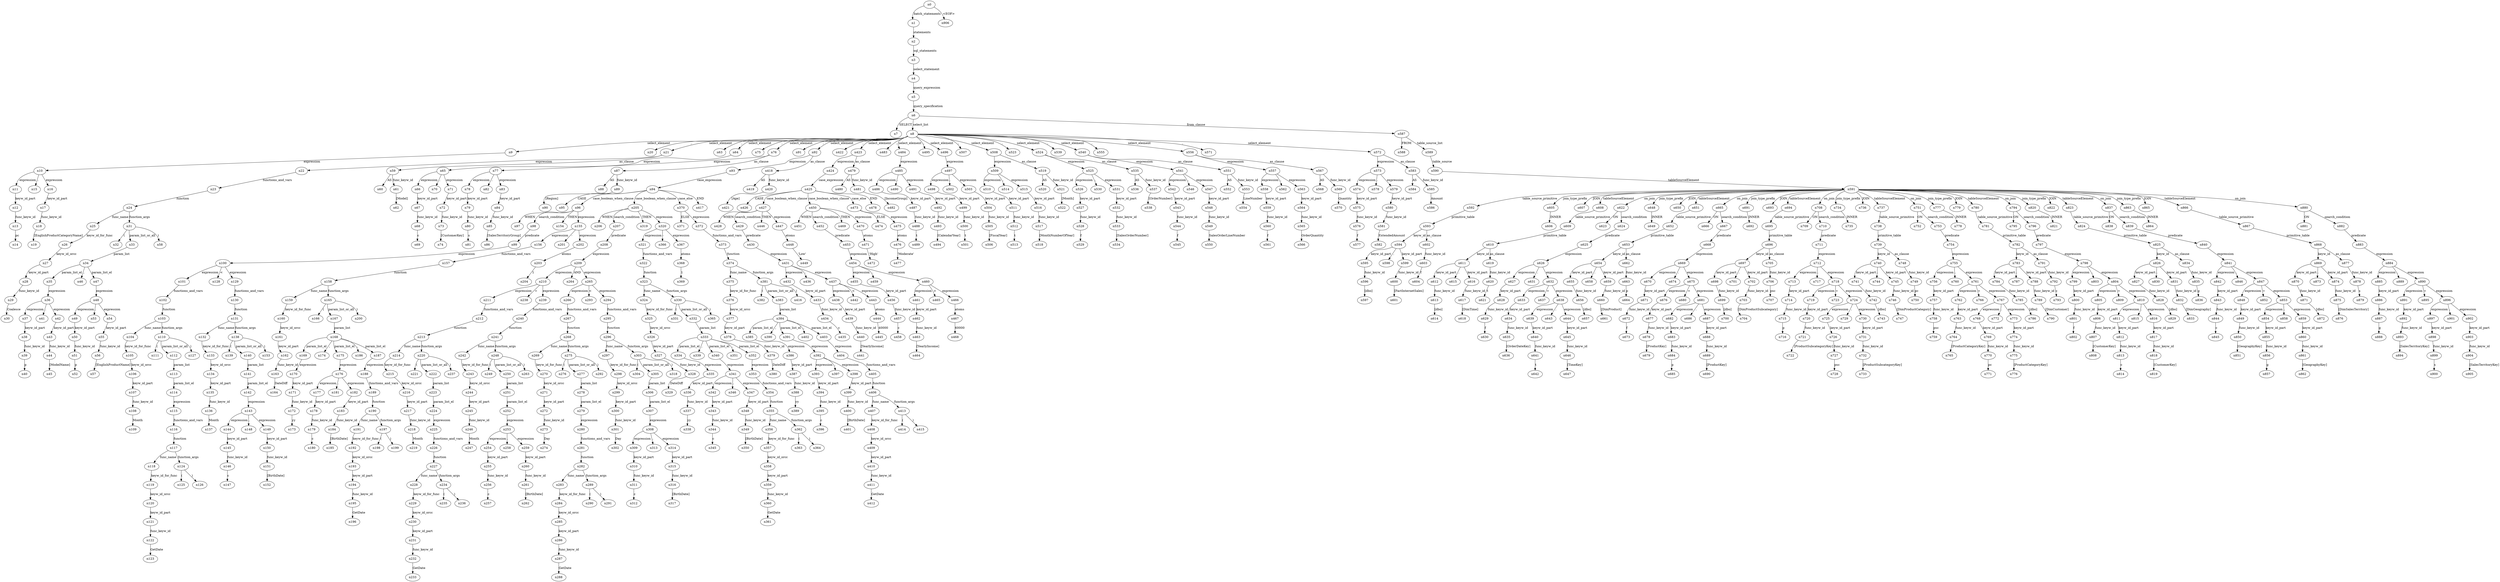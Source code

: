 digraph ParseTree {
  n0 -> n1 [label="batch_statements"];
  n1 -> n2 [label="statements"];
  n2 -> n3 [label="sql_statements"];
  n3 -> n4 [label="select_statement"];
  n4 -> n5 [label="query_expression"];
  n5 -> n6 [label="query_specification"];
  n6 -> n7 [label="SELECT"];
  n6 -> n8 [label="select_list"];
  n8 -> n9 [label="select_element"];
  n9 -> n10 [label="expression"];
  n10 -> n11 [label="expression"];
  n11 -> n12 [label="keyw_id_part"];
  n12 -> n13 [label="func_keyw_id"];
  n13 -> n14 [label="pc"];
  n10 -> n15 [label="."];
  n10 -> n16 [label="expression"];
  n16 -> n17 [label="keyw_id_part"];
  n17 -> n18 [label="func_keyw_id"];
  n18 -> n19 [label="[EnglishProductCategoryName]"];
  n8 -> n20 [label=","];
  n8 -> n21 [label="select_element"];
  n21 -> n22 [label="expression"];
  n22 -> n23 [label="functions_and_vars"];
  n23 -> n24 [label="function"];
  n24 -> n25 [label="func_name"];
  n25 -> n26 [label="keyw_id_for_func"];
  n26 -> n27 [label="keyw_id_orcc"];
  n27 -> n28 [label="keyw_id_part"];
  n28 -> n29 [label="func_keyw_id"];
  n29 -> n30 [label="Coalesce"];
  n24 -> n31 [label="function_args"];
  n31 -> n32 [label="("];
  n31 -> n33 [label="param_list_or_all"];
  n33 -> n34 [label="param_list"];
  n34 -> n35 [label="param_list_el"];
  n35 -> n36 [label="expression"];
  n36 -> n37 [label="expression"];
  n37 -> n38 [label="keyw_id_part"];
  n38 -> n39 [label="func_keyw_id"];
  n39 -> n40 [label="p"];
  n36 -> n41 [label="."];
  n36 -> n42 [label="expression"];
  n42 -> n43 [label="keyw_id_part"];
  n43 -> n44 [label="func_keyw_id"];
  n44 -> n45 [label="[ModelName]"];
  n34 -> n46 [label=","];
  n34 -> n47 [label="param_list_el"];
  n47 -> n48 [label="expression"];
  n48 -> n49 [label="expression"];
  n49 -> n50 [label="keyw_id_part"];
  n50 -> n51 [label="func_keyw_id"];
  n51 -> n52 [label="p"];
  n48 -> n53 [label="."];
  n48 -> n54 [label="expression"];
  n54 -> n55 [label="keyw_id_part"];
  n55 -> n56 [label="func_keyw_id"];
  n56 -> n57 [label="[EnglishProductName]"];
  n31 -> n58 [label=")"];
  n21 -> n59 [label="as_clause"];
  n59 -> n60 [label="AS"];
  n59 -> n61 [label="func_keyw_id"];
  n61 -> n62 [label="[Model]"];
  n8 -> n63 [label=","];
  n8 -> n64 [label="select_element"];
  n64 -> n65 [label="expression"];
  n65 -> n66 [label="expression"];
  n66 -> n67 [label="keyw_id_part"];
  n67 -> n68 [label="func_keyw_id"];
  n68 -> n69 [label="c"];
  n65 -> n70 [label="."];
  n65 -> n71 [label="expression"];
  n71 -> n72 [label="keyw_id_part"];
  n72 -> n73 [label="func_keyw_id"];
  n73 -> n74 [label="[CustomerKey]"];
  n8 -> n75 [label=","];
  n8 -> n76 [label="select_element"];
  n76 -> n77 [label="expression"];
  n77 -> n78 [label="expression"];
  n78 -> n79 [label="keyw_id_part"];
  n79 -> n80 [label="func_keyw_id"];
  n80 -> n81 [label="s"];
  n77 -> n82 [label="."];
  n77 -> n83 [label="expression"];
  n83 -> n84 [label="keyw_id_part"];
  n84 -> n85 [label="func_keyw_id"];
  n85 -> n86 [label="[SalesTerritoryGroup]"];
  n76 -> n87 [label="as_clause"];
  n87 -> n88 [label="AS"];
  n87 -> n89 [label="func_keyw_id"];
  n89 -> n90 [label="[Region]"];
  n8 -> n91 [label=","];
  n8 -> n92 [label="select_element"];
  n92 -> n93 [label="expression"];
  n93 -> n94 [label="case_expression"];
  n94 -> n95 [label="CASE"];
  n94 -> n96 [label="case_boolean_when_clause"];
  n96 -> n97 [label="WHEN"];
  n96 -> n98 [label="search_condition"];
  n98 -> n99 [label="predicate"];
  n99 -> n100 [label="expression"];
  n100 -> n101 [label="expression"];
  n101 -> n102 [label="functions_and_vars"];
  n102 -> n103 [label="function"];
  n103 -> n104 [label="func_name"];
  n104 -> n105 [label="keyw_id_for_func"];
  n105 -> n106 [label="keyw_id_orcc"];
  n106 -> n107 [label="keyw_id_part"];
  n107 -> n108 [label="func_keyw_id"];
  n108 -> n109 [label="Month"];
  n103 -> n110 [label="function_args"];
  n110 -> n111 [label="("];
  n110 -> n112 [label="param_list_or_all"];
  n112 -> n113 [label="param_list"];
  n113 -> n114 [label="param_list_el"];
  n114 -> n115 [label="expression"];
  n115 -> n116 [label="functions_and_vars"];
  n116 -> n117 [label="function"];
  n117 -> n118 [label="func_name"];
  n118 -> n119 [label="keyw_id_for_func"];
  n119 -> n120 [label="keyw_id_orcc"];
  n120 -> n121 [label="keyw_id_part"];
  n121 -> n122 [label="func_keyw_id"];
  n122 -> n123 [label="GetDate"];
  n117 -> n124 [label="function_args"];
  n124 -> n125 [label="("];
  n124 -> n126 [label=")"];
  n110 -> n127 [label=")"];
  n100 -> n128 [label="<"];
  n100 -> n129 [label="expression"];
  n129 -> n130 [label="functions_and_vars"];
  n130 -> n131 [label="function"];
  n131 -> n132 [label="func_name"];
  n132 -> n133 [label="keyw_id_for_func"];
  n133 -> n134 [label="keyw_id_orcc"];
  n134 -> n135 [label="keyw_id_part"];
  n135 -> n136 [label="func_keyw_id"];
  n136 -> n137 [label="Month"];
  n131 -> n138 [label="function_args"];
  n138 -> n139 [label="("];
  n138 -> n140 [label="param_list_or_all"];
  n140 -> n141 [label="param_list"];
  n141 -> n142 [label="param_list_el"];
  n142 -> n143 [label="expression"];
  n143 -> n144 [label="expression"];
  n144 -> n145 [label="keyw_id_part"];
  n145 -> n146 [label="func_keyw_id"];
  n146 -> n147 [label="c"];
  n143 -> n148 [label="."];
  n143 -> n149 [label="expression"];
  n149 -> n150 [label="keyw_id_part"];
  n150 -> n151 [label="func_keyw_id"];
  n151 -> n152 [label="[BirthDate]"];
  n138 -> n153 [label=")"];
  n96 -> n154 [label="THEN"];
  n96 -> n155 [label="expression"];
  n155 -> n156 [label="expression"];
  n156 -> n157 [label="functions_and_vars"];
  n157 -> n158 [label="function"];
  n158 -> n159 [label="func_name"];
  n159 -> n160 [label="keyw_id_for_func"];
  n160 -> n161 [label="keyw_id_orcc"];
  n161 -> n162 [label="keyw_id_part"];
  n162 -> n163 [label="func_keyw_id"];
  n163 -> n164 [label="DateDiff"];
  n158 -> n165 [label="function_args"];
  n165 -> n166 [label="("];
  n165 -> n167 [label="param_list_or_all"];
  n167 -> n168 [label="param_list"];
  n168 -> n169 [label="param_list_el"];
  n169 -> n170 [label="expression"];
  n170 -> n171 [label="keyw_id_part"];
  n171 -> n172 [label="func_keyw_id"];
  n172 -> n173 [label="yy"];
  n168 -> n174 [label=","];
  n168 -> n175 [label="param_list_el"];
  n175 -> n176 [label="expression"];
  n176 -> n177 [label="expression"];
  n177 -> n178 [label="keyw_id_part"];
  n178 -> n179 [label="func_keyw_id"];
  n179 -> n180 [label="c"];
  n176 -> n181 [label="."];
  n176 -> n182 [label="expression"];
  n182 -> n183 [label="keyw_id_part"];
  n183 -> n184 [label="func_keyw_id"];
  n184 -> n185 [label="[BirthDate]"];
  n168 -> n186 [label=","];
  n168 -> n187 [label="param_list_el"];
  n187 -> n188 [label="expression"];
  n188 -> n189 [label="functions_and_vars"];
  n189 -> n190 [label="function"];
  n190 -> n191 [label="func_name"];
  n191 -> n192 [label="keyw_id_for_func"];
  n192 -> n193 [label="keyw_id_orcc"];
  n193 -> n194 [label="keyw_id_part"];
  n194 -> n195 [label="func_keyw_id"];
  n195 -> n196 [label="GetDate"];
  n190 -> n197 [label="function_args"];
  n197 -> n198 [label="("];
  n197 -> n199 [label=")"];
  n165 -> n200 [label=")"];
  n155 -> n201 [label="-"];
  n155 -> n202 [label="expression"];
  n202 -> n203 [label="atoms"];
  n203 -> n204 [label="1"];
  n94 -> n205 [label="case_boolean_when_clause"];
  n205 -> n206 [label="WHEN"];
  n205 -> n207 [label="search_condition"];
  n207 -> n208 [label="predicate"];
  n208 -> n209 [label="expression"];
  n209 -> n210 [label="expression"];
  n210 -> n211 [label="expression"];
  n211 -> n212 [label="functions_and_vars"];
  n212 -> n213 [label="function"];
  n213 -> n214 [label="func_name"];
  n214 -> n215 [label="keyw_id_for_func"];
  n215 -> n216 [label="keyw_id_orcc"];
  n216 -> n217 [label="keyw_id_part"];
  n217 -> n218 [label="func_keyw_id"];
  n218 -> n219 [label="Month"];
  n213 -> n220 [label="function_args"];
  n220 -> n221 [label="("];
  n220 -> n222 [label="param_list_or_all"];
  n222 -> n223 [label="param_list"];
  n223 -> n224 [label="param_list_el"];
  n224 -> n225 [label="expression"];
  n225 -> n226 [label="functions_and_vars"];
  n226 -> n227 [label="function"];
  n227 -> n228 [label="func_name"];
  n228 -> n229 [label="keyw_id_for_func"];
  n229 -> n230 [label="keyw_id_orcc"];
  n230 -> n231 [label="keyw_id_part"];
  n231 -> n232 [label="func_keyw_id"];
  n232 -> n233 [label="GetDate"];
  n227 -> n234 [label="function_args"];
  n234 -> n235 [label="("];
  n234 -> n236 [label=")"];
  n220 -> n237 [label=")"];
  n210 -> n238 [label="="];
  n210 -> n239 [label="expression"];
  n239 -> n240 [label="functions_and_vars"];
  n240 -> n241 [label="function"];
  n241 -> n242 [label="func_name"];
  n242 -> n243 [label="keyw_id_for_func"];
  n243 -> n244 [label="keyw_id_orcc"];
  n244 -> n245 [label="keyw_id_part"];
  n245 -> n246 [label="func_keyw_id"];
  n246 -> n247 [label="Month"];
  n241 -> n248 [label="function_args"];
  n248 -> n249 [label="("];
  n248 -> n250 [label="param_list_or_all"];
  n250 -> n251 [label="param_list"];
  n251 -> n252 [label="param_list_el"];
  n252 -> n253 [label="expression"];
  n253 -> n254 [label="expression"];
  n254 -> n255 [label="keyw_id_part"];
  n255 -> n256 [label="func_keyw_id"];
  n256 -> n257 [label="c"];
  n253 -> n258 [label="."];
  n253 -> n259 [label="expression"];
  n259 -> n260 [label="keyw_id_part"];
  n260 -> n261 [label="func_keyw_id"];
  n261 -> n262 [label="[BirthDate]"];
  n248 -> n263 [label=")"];
  n209 -> n264 [label="AND"];
  n209 -> n265 [label="expression"];
  n265 -> n266 [label="expression"];
  n266 -> n267 [label="functions_and_vars"];
  n267 -> n268 [label="function"];
  n268 -> n269 [label="func_name"];
  n269 -> n270 [label="keyw_id_for_func"];
  n270 -> n271 [label="keyw_id_orcc"];
  n271 -> n272 [label="keyw_id_part"];
  n272 -> n273 [label="func_keyw_id"];
  n273 -> n274 [label="Day"];
  n268 -> n275 [label="function_args"];
  n275 -> n276 [label="("];
  n275 -> n277 [label="param_list_or_all"];
  n277 -> n278 [label="param_list"];
  n278 -> n279 [label="param_list_el"];
  n279 -> n280 [label="expression"];
  n280 -> n281 [label="functions_and_vars"];
  n281 -> n282 [label="function"];
  n282 -> n283 [label="func_name"];
  n283 -> n284 [label="keyw_id_for_func"];
  n284 -> n285 [label="keyw_id_orcc"];
  n285 -> n286 [label="keyw_id_part"];
  n286 -> n287 [label="func_keyw_id"];
  n287 -> n288 [label="GetDate"];
  n282 -> n289 [label="function_args"];
  n289 -> n290 [label="("];
  n289 -> n291 [label=")"];
  n275 -> n292 [label=")"];
  n265 -> n293 [label="<"];
  n265 -> n294 [label="expression"];
  n294 -> n295 [label="functions_and_vars"];
  n295 -> n296 [label="function"];
  n296 -> n297 [label="func_name"];
  n297 -> n298 [label="keyw_id_for_func"];
  n298 -> n299 [label="keyw_id_orcc"];
  n299 -> n300 [label="keyw_id_part"];
  n300 -> n301 [label="func_keyw_id"];
  n301 -> n302 [label="Day"];
  n296 -> n303 [label="function_args"];
  n303 -> n304 [label="("];
  n303 -> n305 [label="param_list_or_all"];
  n305 -> n306 [label="param_list"];
  n306 -> n307 [label="param_list_el"];
  n307 -> n308 [label="expression"];
  n308 -> n309 [label="expression"];
  n309 -> n310 [label="keyw_id_part"];
  n310 -> n311 [label="func_keyw_id"];
  n311 -> n312 [label="c"];
  n308 -> n313 [label="."];
  n308 -> n314 [label="expression"];
  n314 -> n315 [label="keyw_id_part"];
  n315 -> n316 [label="func_keyw_id"];
  n316 -> n317 [label="[BirthDate]"];
  n303 -> n318 [label=")"];
  n205 -> n319 [label="THEN"];
  n205 -> n320 [label="expression"];
  n320 -> n321 [label="expression"];
  n321 -> n322 [label="functions_and_vars"];
  n322 -> n323 [label="function"];
  n323 -> n324 [label="func_name"];
  n324 -> n325 [label="keyw_id_for_func"];
  n325 -> n326 [label="keyw_id_orcc"];
  n326 -> n327 [label="keyw_id_part"];
  n327 -> n328 [label="func_keyw_id"];
  n328 -> n329 [label="DateDiff"];
  n323 -> n330 [label="function_args"];
  n330 -> n331 [label="("];
  n330 -> n332 [label="param_list_or_all"];
  n332 -> n333 [label="param_list"];
  n333 -> n334 [label="param_list_el"];
  n334 -> n335 [label="expression"];
  n335 -> n336 [label="keyw_id_part"];
  n336 -> n337 [label="func_keyw_id"];
  n337 -> n338 [label="yy"];
  n333 -> n339 [label=","];
  n333 -> n340 [label="param_list_el"];
  n340 -> n341 [label="expression"];
  n341 -> n342 [label="expression"];
  n342 -> n343 [label="keyw_id_part"];
  n343 -> n344 [label="func_keyw_id"];
  n344 -> n345 [label="c"];
  n341 -> n346 [label="."];
  n341 -> n347 [label="expression"];
  n347 -> n348 [label="keyw_id_part"];
  n348 -> n349 [label="func_keyw_id"];
  n349 -> n350 [label="[BirthDate]"];
  n333 -> n351 [label=","];
  n333 -> n352 [label="param_list_el"];
  n352 -> n353 [label="expression"];
  n353 -> n354 [label="functions_and_vars"];
  n354 -> n355 [label="function"];
  n355 -> n356 [label="func_name"];
  n356 -> n357 [label="keyw_id_for_func"];
  n357 -> n358 [label="keyw_id_orcc"];
  n358 -> n359 [label="keyw_id_part"];
  n359 -> n360 [label="func_keyw_id"];
  n360 -> n361 [label="GetDate"];
  n355 -> n362 [label="function_args"];
  n362 -> n363 [label="("];
  n362 -> n364 [label=")"];
  n330 -> n365 [label=")"];
  n320 -> n366 [label="-"];
  n320 -> n367 [label="expression"];
  n367 -> n368 [label="atoms"];
  n368 -> n369 [label="1"];
  n94 -> n370 [label="case_else"];
  n370 -> n371 [label="ELSE"];
  n370 -> n372 [label="expression"];
  n372 -> n373 [label="functions_and_vars"];
  n373 -> n374 [label="function"];
  n374 -> n375 [label="func_name"];
  n375 -> n376 [label="keyw_id_for_func"];
  n376 -> n377 [label="keyw_id_orcc"];
  n377 -> n378 [label="keyw_id_part"];
  n378 -> n379 [label="func_keyw_id"];
  n379 -> n380 [label="DateDiff"];
  n374 -> n381 [label="function_args"];
  n381 -> n382 [label="("];
  n381 -> n383 [label="param_list_or_all"];
  n383 -> n384 [label="param_list"];
  n384 -> n385 [label="param_list_el"];
  n385 -> n386 [label="expression"];
  n386 -> n387 [label="keyw_id_part"];
  n387 -> n388 [label="func_keyw_id"];
  n388 -> n389 [label="yy"];
  n384 -> n390 [label=","];
  n384 -> n391 [label="param_list_el"];
  n391 -> n392 [label="expression"];
  n392 -> n393 [label="expression"];
  n393 -> n394 [label="keyw_id_part"];
  n394 -> n395 [label="func_keyw_id"];
  n395 -> n396 [label="c"];
  n392 -> n397 [label="."];
  n392 -> n398 [label="expression"];
  n398 -> n399 [label="keyw_id_part"];
  n399 -> n400 [label="func_keyw_id"];
  n400 -> n401 [label="[BirthDate]"];
  n384 -> n402 [label=","];
  n384 -> n403 [label="param_list_el"];
  n403 -> n404 [label="expression"];
  n404 -> n405 [label="functions_and_vars"];
  n405 -> n406 [label="function"];
  n406 -> n407 [label="func_name"];
  n407 -> n408 [label="keyw_id_for_func"];
  n408 -> n409 [label="keyw_id_orcc"];
  n409 -> n410 [label="keyw_id_part"];
  n410 -> n411 [label="func_keyw_id"];
  n411 -> n412 [label="GetDate"];
  n406 -> n413 [label="function_args"];
  n413 -> n414 [label="("];
  n413 -> n415 [label=")"];
  n381 -> n416 [label=")"];
  n94 -> n417 [label="END"];
  n92 -> n418 [label="as_clause"];
  n418 -> n419 [label="AS"];
  n418 -> n420 [label="func_keyw_id"];
  n420 -> n421 [label="[Age]"];
  n8 -> n422 [label=","];
  n8 -> n423 [label="select_element"];
  n423 -> n424 [label="expression"];
  n424 -> n425 [label="case_expression"];
  n425 -> n426 [label="CASE"];
  n425 -> n427 [label="case_boolean_when_clause"];
  n427 -> n428 [label="WHEN"];
  n427 -> n429 [label="search_condition"];
  n429 -> n430 [label="predicate"];
  n430 -> n431 [label="expression"];
  n431 -> n432 [label="expression"];
  n432 -> n433 [label="keyw_id_part"];
  n433 -> n434 [label="func_keyw_id"];
  n434 -> n435 [label="c"];
  n431 -> n436 [label="."];
  n431 -> n437 [label="expression"];
  n437 -> n438 [label="expression"];
  n438 -> n439 [label="keyw_id_part"];
  n439 -> n440 [label="func_keyw_id"];
  n440 -> n441 [label="[YearlyIncome]"];
  n437 -> n442 [label="<"];
  n437 -> n443 [label="expression"];
  n443 -> n444 [label="atoms"];
  n444 -> n445 [label="40000"];
  n427 -> n446 [label="THEN"];
  n427 -> n447 [label="expression"];
  n447 -> n448 [label="atoms"];
  n448 -> n449 [label="'Low'"];
  n425 -> n450 [label="case_boolean_when_clause"];
  n450 -> n451 [label="WHEN"];
  n450 -> n452 [label="search_condition"];
  n452 -> n453 [label="predicate"];
  n453 -> n454 [label="expression"];
  n454 -> n455 [label="expression"];
  n455 -> n456 [label="keyw_id_part"];
  n456 -> n457 [label="func_keyw_id"];
  n457 -> n458 [label="c"];
  n454 -> n459 [label="."];
  n454 -> n460 [label="expression"];
  n460 -> n461 [label="expression"];
  n461 -> n462 [label="keyw_id_part"];
  n462 -> n463 [label="func_keyw_id"];
  n463 -> n464 [label="[YearlyIncome]"];
  n460 -> n465 [label=">"];
  n460 -> n466 [label="expression"];
  n466 -> n467 [label="atoms"];
  n467 -> n468 [label="60000"];
  n450 -> n469 [label="THEN"];
  n450 -> n470 [label="expression"];
  n470 -> n471 [label="atoms"];
  n471 -> n472 [label="'High'"];
  n425 -> n473 [label="case_else"];
  n473 -> n474 [label="ELSE"];
  n473 -> n475 [label="expression"];
  n475 -> n476 [label="atoms"];
  n476 -> n477 [label="'Moderate'"];
  n425 -> n478 [label="END"];
  n423 -> n479 [label="as_clause"];
  n479 -> n480 [label="AS"];
  n479 -> n481 [label="func_keyw_id"];
  n481 -> n482 [label="[IncomeGroup]"];
  n8 -> n483 [label=","];
  n8 -> n484 [label="select_element"];
  n484 -> n485 [label="expression"];
  n485 -> n486 [label="expression"];
  n486 -> n487 [label="keyw_id_part"];
  n487 -> n488 [label="func_keyw_id"];
  n488 -> n489 [label="t"];
  n485 -> n490 [label="."];
  n485 -> n491 [label="expression"];
  n491 -> n492 [label="keyw_id_part"];
  n492 -> n493 [label="func_keyw_id"];
  n493 -> n494 [label="[CalendarYear]"];
  n8 -> n495 [label=","];
  n8 -> n496 [label="select_element"];
  n496 -> n497 [label="expression"];
  n497 -> n498 [label="expression"];
  n498 -> n499 [label="keyw_id_part"];
  n499 -> n500 [label="func_keyw_id"];
  n500 -> n501 [label="t"];
  n497 -> n502 [label="."];
  n497 -> n503 [label="expression"];
  n503 -> n504 [label="keyw_id_part"];
  n504 -> n505 [label="func_keyw_id"];
  n505 -> n506 [label="[FiscalYear]"];
  n8 -> n507 [label=","];
  n8 -> n508 [label="select_element"];
  n508 -> n509 [label="expression"];
  n509 -> n510 [label="expression"];
  n510 -> n511 [label="keyw_id_part"];
  n511 -> n512 [label="func_keyw_id"];
  n512 -> n513 [label="t"];
  n509 -> n514 [label="."];
  n509 -> n515 [label="expression"];
  n515 -> n516 [label="keyw_id_part"];
  n516 -> n517 [label="func_keyw_id"];
  n517 -> n518 [label="[MonthNumberOfYear]"];
  n508 -> n519 [label="as_clause"];
  n519 -> n520 [label="AS"];
  n519 -> n521 [label="func_keyw_id"];
  n521 -> n522 [label="[Month]"];
  n8 -> n523 [label=","];
  n8 -> n524 [label="select_element"];
  n524 -> n525 [label="expression"];
  n525 -> n526 [label="expression"];
  n526 -> n527 [label="keyw_id_part"];
  n527 -> n528 [label="func_keyw_id"];
  n528 -> n529 [label="f"];
  n525 -> n530 [label="."];
  n525 -> n531 [label="expression"];
  n531 -> n532 [label="keyw_id_part"];
  n532 -> n533 [label="func_keyw_id"];
  n533 -> n534 [label="[SalesOrderNumber]"];
  n524 -> n535 [label="as_clause"];
  n535 -> n536 [label="AS"];
  n535 -> n537 [label="func_keyw_id"];
  n537 -> n538 [label="[OrderNumber]"];
  n8 -> n539 [label=","];
  n8 -> n540 [label="select_element"];
  n540 -> n541 [label="expression"];
  n541 -> n542 [label="expression"];
  n542 -> n543 [label="keyw_id_part"];
  n543 -> n544 [label="func_keyw_id"];
  n544 -> n545 [label="f"];
  n541 -> n546 [label="."];
  n541 -> n547 [label="expression"];
  n547 -> n548 [label="keyw_id_part"];
  n548 -> n549 [label="func_keyw_id"];
  n549 -> n550 [label="SalesOrderLineNumber"];
  n540 -> n551 [label="as_clause"];
  n551 -> n552 [label="AS"];
  n551 -> n553 [label="func_keyw_id"];
  n553 -> n554 [label="LineNumber"];
  n8 -> n555 [label=","];
  n8 -> n556 [label="select_element"];
  n556 -> n557 [label="expression"];
  n557 -> n558 [label="expression"];
  n558 -> n559 [label="keyw_id_part"];
  n559 -> n560 [label="func_keyw_id"];
  n560 -> n561 [label="f"];
  n557 -> n562 [label="."];
  n557 -> n563 [label="expression"];
  n563 -> n564 [label="keyw_id_part"];
  n564 -> n565 [label="func_keyw_id"];
  n565 -> n566 [label="OrderQuantity"];
  n556 -> n567 [label="as_clause"];
  n567 -> n568 [label="AS"];
  n567 -> n569 [label="func_keyw_id"];
  n569 -> n570 [label="Quantity"];
  n8 -> n571 [label=","];
  n8 -> n572 [label="select_element"];
  n572 -> n573 [label="expression"];
  n573 -> n574 [label="expression"];
  n574 -> n575 [label="keyw_id_part"];
  n575 -> n576 [label="func_keyw_id"];
  n576 -> n577 [label="f"];
  n573 -> n578 [label="."];
  n573 -> n579 [label="expression"];
  n579 -> n580 [label="keyw_id_part"];
  n580 -> n581 [label="func_keyw_id"];
  n581 -> n582 [label="ExtendedAmount"];
  n572 -> n583 [label="as_clause"];
  n583 -> n584 [label="AS"];
  n583 -> n585 [label="func_keyw_id"];
  n585 -> n586 [label="Amount"];
  n6 -> n587 [label="from_clause"];
  n587 -> n588 [label="FROM"];
  n587 -> n589 [label="table_source_list"];
  n589 -> n590 [label="table_source"];
  n590 -> n591 [label="tableSourceElement"];
  n591 -> n592 [label="table_source_primitive"];
  n592 -> n593 [label="primitive_table"];
  n593 -> n594 [label="keyw_id"];
  n594 -> n595 [label="keyw_id_part"];
  n595 -> n596 [label="func_keyw_id"];
  n596 -> n597 [label="[dbo]"];
  n594 -> n598 [label="."];
  n594 -> n599 [label="keyw_id_part"];
  n599 -> n600 [label="func_keyw_id"];
  n600 -> n601 [label="[FactInternetSales]"];
  n593 -> n602 [label="as_clause"];
  n602 -> n603 [label="func_keyw_id"];
  n603 -> n604 [label="f"];
  n591 -> n605 [label="join_type_prefix"];
  n605 -> n606 [label="INNER"];
  n591 -> n607 [label="JOIN"];
  n591 -> n608 [label="tableSourceElement"];
  n608 -> n609 [label="table_source_primitive"];
  n609 -> n610 [label="primitive_table"];
  n610 -> n611 [label="keyw_id"];
  n611 -> n612 [label="keyw_id_part"];
  n612 -> n613 [label="func_keyw_id"];
  n613 -> n614 [label="[dbo]"];
  n611 -> n615 [label="."];
  n611 -> n616 [label="keyw_id_part"];
  n616 -> n617 [label="func_keyw_id"];
  n617 -> n618 [label="[DimTime]"];
  n610 -> n619 [label="as_clause"];
  n619 -> n620 [label="func_keyw_id"];
  n620 -> n621 [label="t"];
  n591 -> n622 [label="on_join"];
  n622 -> n623 [label="ON"];
  n622 -> n624 [label="search_condition"];
  n624 -> n625 [label="predicate"];
  n625 -> n626 [label="expression"];
  n626 -> n627 [label="expression"];
  n627 -> n628 [label="keyw_id_part"];
  n628 -> n629 [label="func_keyw_id"];
  n629 -> n630 [label="f"];
  n626 -> n631 [label="."];
  n626 -> n632 [label="expression"];
  n632 -> n633 [label="expression"];
  n633 -> n634 [label="keyw_id_part"];
  n634 -> n635 [label="func_keyw_id"];
  n635 -> n636 [label="[OrderDateKey]"];
  n632 -> n637 [label="="];
  n632 -> n638 [label="expression"];
  n638 -> n639 [label="expression"];
  n639 -> n640 [label="keyw_id_part"];
  n640 -> n641 [label="func_keyw_id"];
  n641 -> n642 [label="t"];
  n638 -> n643 [label="."];
  n638 -> n644 [label="expression"];
  n644 -> n645 [label="keyw_id_part"];
  n645 -> n646 [label="func_keyw_id"];
  n646 -> n647 [label="[TimeKey]"];
  n591 -> n648 [label="join_type_prefix"];
  n648 -> n649 [label="INNER"];
  n591 -> n650 [label="JOIN"];
  n591 -> n651 [label="tableSourceElement"];
  n651 -> n652 [label="table_source_primitive"];
  n652 -> n653 [label="primitive_table"];
  n653 -> n654 [label="keyw_id"];
  n654 -> n655 [label="keyw_id_part"];
  n655 -> n656 [label="func_keyw_id"];
  n656 -> n657 [label="[dbo]"];
  n654 -> n658 [label="."];
  n654 -> n659 [label="keyw_id_part"];
  n659 -> n660 [label="func_keyw_id"];
  n660 -> n661 [label="[DimProduct]"];
  n653 -> n662 [label="as_clause"];
  n662 -> n663 [label="func_keyw_id"];
  n663 -> n664 [label="p"];
  n591 -> n665 [label="on_join"];
  n665 -> n666 [label="ON"];
  n665 -> n667 [label="search_condition"];
  n667 -> n668 [label="predicate"];
  n668 -> n669 [label="expression"];
  n669 -> n670 [label="expression"];
  n670 -> n671 [label="keyw_id_part"];
  n671 -> n672 [label="func_keyw_id"];
  n672 -> n673 [label="f"];
  n669 -> n674 [label="."];
  n669 -> n675 [label="expression"];
  n675 -> n676 [label="expression"];
  n676 -> n677 [label="keyw_id_part"];
  n677 -> n678 [label="func_keyw_id"];
  n678 -> n679 [label="[ProductKey]"];
  n675 -> n680 [label="="];
  n675 -> n681 [label="expression"];
  n681 -> n682 [label="expression"];
  n682 -> n683 [label="keyw_id_part"];
  n683 -> n684 [label="func_keyw_id"];
  n684 -> n685 [label="p"];
  n681 -> n686 [label="."];
  n681 -> n687 [label="expression"];
  n687 -> n688 [label="keyw_id_part"];
  n688 -> n689 [label="func_keyw_id"];
  n689 -> n690 [label="[ProductKey]"];
  n591 -> n691 [label="join_type_prefix"];
  n691 -> n692 [label="INNER"];
  n591 -> n693 [label="JOIN"];
  n591 -> n694 [label="tableSourceElement"];
  n694 -> n695 [label="table_source_primitive"];
  n695 -> n696 [label="primitive_table"];
  n696 -> n697 [label="keyw_id"];
  n697 -> n698 [label="keyw_id_part"];
  n698 -> n699 [label="func_keyw_id"];
  n699 -> n700 [label="[dbo]"];
  n697 -> n701 [label="."];
  n697 -> n702 [label="keyw_id_part"];
  n702 -> n703 [label="func_keyw_id"];
  n703 -> n704 [label="[DimProductSubcategory]"];
  n696 -> n705 [label="as_clause"];
  n705 -> n706 [label="func_keyw_id"];
  n706 -> n707 [label="psc"];
  n591 -> n708 [label="on_join"];
  n708 -> n709 [label="ON"];
  n708 -> n710 [label="search_condition"];
  n710 -> n711 [label="predicate"];
  n711 -> n712 [label="expression"];
  n712 -> n713 [label="expression"];
  n713 -> n714 [label="keyw_id_part"];
  n714 -> n715 [label="func_keyw_id"];
  n715 -> n716 [label="p"];
  n712 -> n717 [label="."];
  n712 -> n718 [label="expression"];
  n718 -> n719 [label="expression"];
  n719 -> n720 [label="keyw_id_part"];
  n720 -> n721 [label="func_keyw_id"];
  n721 -> n722 [label="[ProductSubcategoryKey]"];
  n718 -> n723 [label="="];
  n718 -> n724 [label="expression"];
  n724 -> n725 [label="expression"];
  n725 -> n726 [label="keyw_id_part"];
  n726 -> n727 [label="func_keyw_id"];
  n727 -> n728 [label="psc"];
  n724 -> n729 [label="."];
  n724 -> n730 [label="expression"];
  n730 -> n731 [label="keyw_id_part"];
  n731 -> n732 [label="func_keyw_id"];
  n732 -> n733 [label="[ProductSubcategoryKey]"];
  n591 -> n734 [label="join_type_prefix"];
  n734 -> n735 [label="INNER"];
  n591 -> n736 [label="JOIN"];
  n591 -> n737 [label="tableSourceElement"];
  n737 -> n738 [label="table_source_primitive"];
  n738 -> n739 [label="primitive_table"];
  n739 -> n740 [label="keyw_id"];
  n740 -> n741 [label="keyw_id_part"];
  n741 -> n742 [label="func_keyw_id"];
  n742 -> n743 [label="[dbo]"];
  n740 -> n744 [label="."];
  n740 -> n745 [label="keyw_id_part"];
  n745 -> n746 [label="func_keyw_id"];
  n746 -> n747 [label="[DimProductCategory]"];
  n739 -> n748 [label="as_clause"];
  n748 -> n749 [label="func_keyw_id"];
  n749 -> n750 [label="pc"];
  n591 -> n751 [label="on_join"];
  n751 -> n752 [label="ON"];
  n751 -> n753 [label="search_condition"];
  n753 -> n754 [label="predicate"];
  n754 -> n755 [label="expression"];
  n755 -> n756 [label="expression"];
  n756 -> n757 [label="keyw_id_part"];
  n757 -> n758 [label="func_keyw_id"];
  n758 -> n759 [label="psc"];
  n755 -> n760 [label="."];
  n755 -> n761 [label="expression"];
  n761 -> n762 [label="expression"];
  n762 -> n763 [label="keyw_id_part"];
  n763 -> n764 [label="func_keyw_id"];
  n764 -> n765 [label="[ProductCategoryKey]"];
  n761 -> n766 [label="="];
  n761 -> n767 [label="expression"];
  n767 -> n768 [label="expression"];
  n768 -> n769 [label="keyw_id_part"];
  n769 -> n770 [label="func_keyw_id"];
  n770 -> n771 [label="pc"];
  n767 -> n772 [label="."];
  n767 -> n773 [label="expression"];
  n773 -> n774 [label="keyw_id_part"];
  n774 -> n775 [label="func_keyw_id"];
  n775 -> n776 [label="[ProductCategoryKey]"];
  n591 -> n777 [label="join_type_prefix"];
  n777 -> n778 [label="INNER"];
  n591 -> n779 [label="JOIN"];
  n591 -> n780 [label="tableSourceElement"];
  n780 -> n781 [label="table_source_primitive"];
  n781 -> n782 [label="primitive_table"];
  n782 -> n783 [label="keyw_id"];
  n783 -> n784 [label="keyw_id_part"];
  n784 -> n785 [label="func_keyw_id"];
  n785 -> n786 [label="[dbo]"];
  n783 -> n787 [label="."];
  n783 -> n788 [label="keyw_id_part"];
  n788 -> n789 [label="func_keyw_id"];
  n789 -> n790 [label="[DimCustomer]"];
  n782 -> n791 [label="as_clause"];
  n791 -> n792 [label="func_keyw_id"];
  n792 -> n793 [label="c"];
  n591 -> n794 [label="on_join"];
  n794 -> n795 [label="ON"];
  n794 -> n796 [label="search_condition"];
  n796 -> n797 [label="predicate"];
  n797 -> n798 [label="expression"];
  n798 -> n799 [label="expression"];
  n799 -> n800 [label="keyw_id_part"];
  n800 -> n801 [label="func_keyw_id"];
  n801 -> n802 [label="f"];
  n798 -> n803 [label="."];
  n798 -> n804 [label="expression"];
  n804 -> n805 [label="expression"];
  n805 -> n806 [label="keyw_id_part"];
  n806 -> n807 [label="func_keyw_id"];
  n807 -> n808 [label="[CustomerKey]"];
  n804 -> n809 [label="="];
  n804 -> n810 [label="expression"];
  n810 -> n811 [label="expression"];
  n811 -> n812 [label="keyw_id_part"];
  n812 -> n813 [label="func_keyw_id"];
  n813 -> n814 [label="c"];
  n810 -> n815 [label="."];
  n810 -> n816 [label="expression"];
  n816 -> n817 [label="keyw_id_part"];
  n817 -> n818 [label="func_keyw_id"];
  n818 -> n819 [label="[CustomerKey]"];
  n591 -> n820 [label="join_type_prefix"];
  n820 -> n821 [label="INNER"];
  n591 -> n822 [label="JOIN"];
  n591 -> n823 [label="tableSourceElement"];
  n823 -> n824 [label="table_source_primitive"];
  n824 -> n825 [label="primitive_table"];
  n825 -> n826 [label="keyw_id"];
  n826 -> n827 [label="keyw_id_part"];
  n827 -> n828 [label="func_keyw_id"];
  n828 -> n829 [label="[dbo]"];
  n826 -> n830 [label="."];
  n826 -> n831 [label="keyw_id_part"];
  n831 -> n832 [label="func_keyw_id"];
  n832 -> n833 [label="[DimGeography]"];
  n825 -> n834 [label="as_clause"];
  n834 -> n835 [label="func_keyw_id"];
  n835 -> n836 [label="g"];
  n591 -> n837 [label="on_join"];
  n837 -> n838 [label="ON"];
  n837 -> n839 [label="search_condition"];
  n839 -> n840 [label="predicate"];
  n840 -> n841 [label="expression"];
  n841 -> n842 [label="expression"];
  n842 -> n843 [label="keyw_id_part"];
  n843 -> n844 [label="func_keyw_id"];
  n844 -> n845 [label="c"];
  n841 -> n846 [label="."];
  n841 -> n847 [label="expression"];
  n847 -> n848 [label="expression"];
  n848 -> n849 [label="keyw_id_part"];
  n849 -> n850 [label="func_keyw_id"];
  n850 -> n851 [label="[GeographyKey]"];
  n847 -> n852 [label="="];
  n847 -> n853 [label="expression"];
  n853 -> n854 [label="expression"];
  n854 -> n855 [label="keyw_id_part"];
  n855 -> n856 [label="func_keyw_id"];
  n856 -> n857 [label="g"];
  n853 -> n858 [label="."];
  n853 -> n859 [label="expression"];
  n859 -> n860 [label="keyw_id_part"];
  n860 -> n861 [label="func_keyw_id"];
  n861 -> n862 [label="[GeographyKey]"];
  n591 -> n863 [label="join_type_prefix"];
  n863 -> n864 [label="INNER"];
  n591 -> n865 [label="JOIN"];
  n591 -> n866 [label="tableSourceElement"];
  n866 -> n867 [label="table_source_primitive"];
  n867 -> n868 [label="primitive_table"];
  n868 -> n869 [label="keyw_id"];
  n869 -> n870 [label="keyw_id_part"];
  n870 -> n871 [label="func_keyw_id"];
  n871 -> n872 [label="[dbo]"];
  n869 -> n873 [label="."];
  n869 -> n874 [label="keyw_id_part"];
  n874 -> n875 [label="func_keyw_id"];
  n875 -> n876 [label="[DimSalesTerritory]"];
  n868 -> n877 [label="as_clause"];
  n877 -> n878 [label="func_keyw_id"];
  n878 -> n879 [label="s"];
  n591 -> n880 [label="on_join"];
  n880 -> n881 [label="ON"];
  n880 -> n882 [label="search_condition"];
  n882 -> n883 [label="predicate"];
  n883 -> n884 [label="expression"];
  n884 -> n885 [label="expression"];
  n885 -> n886 [label="keyw_id_part"];
  n886 -> n887 [label="func_keyw_id"];
  n887 -> n888 [label="g"];
  n884 -> n889 [label="."];
  n884 -> n890 [label="expression"];
  n890 -> n891 [label="expression"];
  n891 -> n892 [label="keyw_id_part"];
  n892 -> n893 [label="func_keyw_id"];
  n893 -> n894 [label="[SalesTerritoryKey]"];
  n890 -> n895 [label="="];
  n890 -> n896 [label="expression"];
  n896 -> n897 [label="expression"];
  n897 -> n898 [label="keyw_id_part"];
  n898 -> n899 [label="func_keyw_id"];
  n899 -> n900 [label="s"];
  n896 -> n901 [label="."];
  n896 -> n902 [label="expression"];
  n902 -> n903 [label="keyw_id_part"];
  n903 -> n904 [label="func_keyw_id"];
  n904 -> n905 [label="[SalesTerritoryKey]"];
  n0 -> n906 [label="<EOF>"];
}